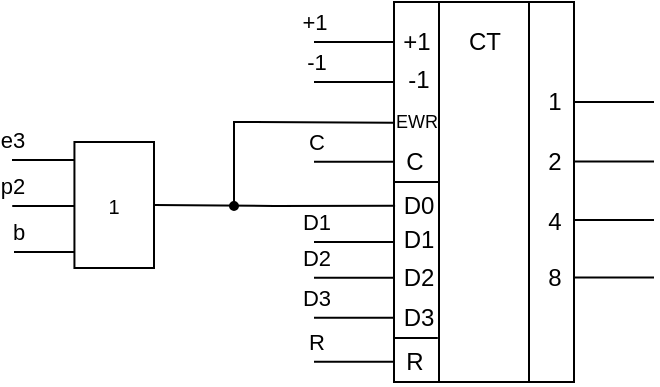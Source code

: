 <mxfile version="17.4.5" type="device"><diagram id="VjA84T1sra6MNkAAuJL0" name="Page-1"><mxGraphModel dx="441" dy="246" grid="1" gridSize="10" guides="1" tooltips="1" connect="1" arrows="1" fold="1" page="1" pageScale="1" pageWidth="827" pageHeight="1169" math="0" shadow="0"><root><mxCell id="0"/><mxCell id="1" parent="0"/><mxCell id="tJCKrUslwAXdh_r0z3m--1" value="" style="rounded=0;whiteSpace=wrap;html=1;fillColor=none;" parent="1" vertex="1"><mxGeometry x="400" y="80" width="90" height="190" as="geometry"/></mxCell><mxCell id="tJCKrUslwAXdh_r0z3m--2" value="" style="endArrow=none;html=1;rounded=0;exitX=0.25;exitY=1;exitDx=0;exitDy=0;entryX=0.25;entryY=0;entryDx=0;entryDy=0;" parent="1" source="tJCKrUslwAXdh_r0z3m--1" target="tJCKrUslwAXdh_r0z3m--1" edge="1"><mxGeometry width="50" height="50" relative="1" as="geometry"><mxPoint x="420" y="200" as="sourcePoint"/><mxPoint x="530" y="140" as="targetPoint"/></mxGeometry></mxCell><mxCell id="tJCKrUslwAXdh_r0z3m--3" value="" style="endArrow=none;html=1;rounded=0;exitX=0.75;exitY=1;exitDx=0;exitDy=0;entryX=0.75;entryY=0;entryDx=0;entryDy=0;" parent="1" source="tJCKrUslwAXdh_r0z3m--1" target="tJCKrUslwAXdh_r0z3m--1" edge="1"><mxGeometry width="50" height="50" relative="1" as="geometry"><mxPoint x="470" y="200" as="sourcePoint"/><mxPoint x="570" y="180" as="targetPoint"/></mxGeometry></mxCell><mxCell id="tJCKrUslwAXdh_r0z3m--4" value="CT" style="text;html=1;align=center;verticalAlign=middle;resizable=0;points=[];autosize=1;strokeColor=none;fillColor=none;" parent="1" vertex="1"><mxGeometry x="430" y="90" width="30" height="20" as="geometry"/></mxCell><mxCell id="tJCKrUslwAXdh_r0z3m--5" value="+1" style="text;html=1;align=center;verticalAlign=middle;resizable=0;points=[];autosize=1;strokeColor=none;fillColor=none;" parent="1" vertex="1"><mxGeometry x="396" y="90" width="30" height="20" as="geometry"/></mxCell><mxCell id="tJCKrUslwAXdh_r0z3m--6" value="+1" style="endArrow=none;html=1;rounded=0;entryX=-0.001;entryY=0.105;entryDx=0;entryDy=0;entryPerimeter=0;" parent="1" target="tJCKrUslwAXdh_r0z3m--1" edge="1"><mxGeometry x="-1" y="10" width="50" height="50" relative="1" as="geometry"><mxPoint x="360" y="100" as="sourcePoint"/><mxPoint x="380" y="100" as="targetPoint"/><mxPoint as="offset"/></mxGeometry></mxCell><mxCell id="tJCKrUslwAXdh_r0z3m--7" value="-1" style="text;html=1;align=center;verticalAlign=middle;resizable=0;points=[];autosize=1;strokeColor=none;fillColor=none;" parent="1" vertex="1"><mxGeometry x="397" y="109" width="30" height="20" as="geometry"/></mxCell><mxCell id="tJCKrUslwAXdh_r0z3m--8" value="-1" style="endArrow=none;html=1;rounded=0;entryX=0;entryY=0.125;entryDx=0;entryDy=0;entryPerimeter=0;" parent="1" edge="1"><mxGeometry x="-0.95" y="10" width="50" height="50" relative="1" as="geometry"><mxPoint x="360" y="120" as="sourcePoint"/><mxPoint x="400" y="120" as="targetPoint"/><mxPoint as="offset"/></mxGeometry></mxCell><mxCell id="tJCKrUslwAXdh_r0z3m--9" value="EWR" style="text;html=1;align=center;verticalAlign=middle;resizable=0;points=[];autosize=1;strokeColor=none;fillColor=none;fontSize=9;" parent="1" vertex="1"><mxGeometry x="391" y="130" width="40" height="20" as="geometry"/></mxCell><mxCell id="tJCKrUslwAXdh_r0z3m--10" value="C" style="text;html=1;align=center;verticalAlign=middle;resizable=0;points=[];autosize=1;strokeColor=none;fillColor=none;" parent="1" vertex="1"><mxGeometry x="400" y="150" width="20" height="20" as="geometry"/></mxCell><mxCell id="tJCKrUslwAXdh_r0z3m--12" value="C" style="endArrow=none;html=1;rounded=0;entryX=0;entryY=0.125;entryDx=0;entryDy=0;entryPerimeter=0;" parent="1" edge="1"><mxGeometry x="-0.95" y="10" width="50" height="50" relative="1" as="geometry"><mxPoint x="360" y="159.86" as="sourcePoint"/><mxPoint x="400" y="159.86" as="targetPoint"/><mxPoint as="offset"/></mxGeometry></mxCell><mxCell id="tJCKrUslwAXdh_r0z3m--13" value="" style="endArrow=none;html=1;rounded=0;exitX=0.001;exitY=0.575;exitDx=0;exitDy=0;exitPerimeter=0;" parent="1" edge="1"><mxGeometry width="50" height="50" relative="1" as="geometry"><mxPoint x="400.09" y="170.0" as="sourcePoint"/><mxPoint x="422" y="170" as="targetPoint"/></mxGeometry></mxCell><mxCell id="tJCKrUslwAXdh_r0z3m--14" value="D0" style="text;html=1;align=center;verticalAlign=middle;resizable=0;points=[];autosize=1;strokeColor=none;fillColor=none;" parent="1" vertex="1"><mxGeometry x="397" y="171.5" width="30" height="20" as="geometry"/></mxCell><mxCell id="tJCKrUslwAXdh_r0z3m--16" value="D2" style="text;html=1;align=center;verticalAlign=middle;resizable=0;points=[];autosize=1;strokeColor=none;fillColor=none;" parent="1" vertex="1"><mxGeometry x="397" y="208" width="30" height="20" as="geometry"/></mxCell><mxCell id="tJCKrUslwAXdh_r0z3m--17" value="D3" style="text;html=1;align=center;verticalAlign=middle;resizable=0;points=[];autosize=1;strokeColor=none;fillColor=none;" parent="1" vertex="1"><mxGeometry x="397" y="228" width="30" height="20" as="geometry"/></mxCell><mxCell id="tJCKrUslwAXdh_r0z3m--18" value="D1" style="text;html=1;align=center;verticalAlign=middle;resizable=0;points=[];autosize=1;strokeColor=none;fillColor=none;" parent="1" vertex="1"><mxGeometry x="397" y="189" width="30" height="20" as="geometry"/></mxCell><mxCell id="tJCKrUslwAXdh_r0z3m--19" value="" style="endArrow=none;html=1;rounded=0;exitX=0.001;exitY=0.575;exitDx=0;exitDy=0;exitPerimeter=0;" parent="1" edge="1"><mxGeometry width="50" height="50" relative="1" as="geometry"><mxPoint x="400" y="248.0" as="sourcePoint"/><mxPoint x="421.91" y="248" as="targetPoint"/></mxGeometry></mxCell><mxCell id="tJCKrUslwAXdh_r0z3m--20" value="R" style="text;html=1;align=center;verticalAlign=middle;resizable=0;points=[];autosize=1;strokeColor=none;fillColor=none;" parent="1" vertex="1"><mxGeometry x="400" y="250" width="20" height="20" as="geometry"/></mxCell><mxCell id="tJCKrUslwAXdh_r0z3m--21" value="1" style="text;html=1;align=center;verticalAlign=middle;resizable=0;points=[];autosize=1;strokeColor=none;fillColor=none;" parent="1" vertex="1"><mxGeometry x="470" y="120" width="20" height="20" as="geometry"/></mxCell><mxCell id="tJCKrUslwAXdh_r0z3m--22" value="2" style="text;html=1;align=center;verticalAlign=middle;resizable=0;points=[];autosize=1;strokeColor=none;fillColor=none;" parent="1" vertex="1"><mxGeometry x="470" y="150" width="20" height="20" as="geometry"/></mxCell><mxCell id="tJCKrUslwAXdh_r0z3m--23" value="4" style="text;html=1;align=center;verticalAlign=middle;resizable=0;points=[];autosize=1;strokeColor=none;fillColor=none;" parent="1" vertex="1"><mxGeometry x="470" y="180" width="20" height="20" as="geometry"/></mxCell><mxCell id="tJCKrUslwAXdh_r0z3m--24" value="8" style="text;html=1;align=center;verticalAlign=middle;resizable=0;points=[];autosize=1;strokeColor=none;fillColor=none;" parent="1" vertex="1"><mxGeometry x="470" y="208" width="20" height="20" as="geometry"/></mxCell><mxCell id="tJCKrUslwAXdh_r0z3m--25" value="" style="endArrow=none;html=1;rounded=0;entryX=0;entryY=0.125;entryDx=0;entryDy=0;entryPerimeter=0;" parent="1" edge="1"><mxGeometry x="-0.95" y="10" width="50" height="50" relative="1" as="geometry"><mxPoint x="490" y="130" as="sourcePoint"/><mxPoint x="530" y="130" as="targetPoint"/><mxPoint as="offset"/></mxGeometry></mxCell><mxCell id="tJCKrUslwAXdh_r0z3m--26" value="" style="endArrow=none;html=1;rounded=0;entryX=0;entryY=0.125;entryDx=0;entryDy=0;entryPerimeter=0;" parent="1" edge="1"><mxGeometry x="-0.95" y="10" width="50" height="50" relative="1" as="geometry"><mxPoint x="490" y="159.81" as="sourcePoint"/><mxPoint x="530" y="159.81" as="targetPoint"/><mxPoint as="offset"/></mxGeometry></mxCell><mxCell id="tJCKrUslwAXdh_r0z3m--27" value="" style="endArrow=none;html=1;rounded=0;entryX=0;entryY=0.125;entryDx=0;entryDy=0;entryPerimeter=0;" parent="1" edge="1"><mxGeometry x="-0.95" y="10" width="50" height="50" relative="1" as="geometry"><mxPoint x="490" y="189" as="sourcePoint"/><mxPoint x="530" y="189" as="targetPoint"/><mxPoint as="offset"/></mxGeometry></mxCell><mxCell id="tJCKrUslwAXdh_r0z3m--28" value="" style="endArrow=none;html=1;rounded=0;entryX=0;entryY=0.125;entryDx=0;entryDy=0;entryPerimeter=0;" parent="1" edge="1"><mxGeometry x="-0.95" y="10" width="50" height="50" relative="1" as="geometry"><mxPoint x="490" y="217.81" as="sourcePoint"/><mxPoint x="530" y="217.81" as="targetPoint"/><mxPoint as="offset"/></mxGeometry></mxCell><mxCell id="tJCKrUslwAXdh_r0z3m--29" value="&lt;font style=&quot;font-size: 10px&quot;&gt;1&lt;/font&gt;" style="rounded=0;whiteSpace=wrap;html=1;fontSize=10;" parent="1" vertex="1"><mxGeometry x="240.22" y="150" width="39.78" height="63" as="geometry"/></mxCell><mxCell id="tJCKrUslwAXdh_r0z3m--30" value="" style="endArrow=none;html=1;rounded=0;exitX=1;exitY=0.5;exitDx=0;exitDy=0;entryX=0.006;entryY=0.536;entryDx=0;entryDy=0;entryPerimeter=0;" parent="1" source="tJCKrUslwAXdh_r0z3m--29" target="tJCKrUslwAXdh_r0z3m--1" edge="1"><mxGeometry width="50" height="50" relative="1" as="geometry"><mxPoint x="230" y="130" as="sourcePoint"/><mxPoint x="380" y="180" as="targetPoint"/><Array as="points"><mxPoint x="340" y="182"/></Array></mxGeometry></mxCell><mxCell id="tJCKrUslwAXdh_r0z3m--31" value="e3" style="endArrow=none;html=1;rounded=0;entryX=0.022;entryY=0.255;entryDx=0;entryDy=0;entryPerimeter=0;" parent="1" edge="1"><mxGeometry x="-1" y="10" width="50" height="50" relative="1" as="geometry"><mxPoint x="209" y="159" as="sourcePoint"/><mxPoint x="240.095" y="159.005" as="targetPoint"/><mxPoint as="offset"/></mxGeometry></mxCell><mxCell id="tJCKrUslwAXdh_r0z3m--32" value="p2" style="endArrow=none;html=1;rounded=0;entryX=0.022;entryY=0.255;entryDx=0;entryDy=0;entryPerimeter=0;" parent="1" edge="1"><mxGeometry x="-1" y="10" width="50" height="50" relative="1" as="geometry"><mxPoint x="209.12" y="181.96" as="sourcePoint"/><mxPoint x="240.215" y="181.965" as="targetPoint"/><mxPoint as="offset"/></mxGeometry></mxCell><mxCell id="tJCKrUslwAXdh_r0z3m--39" value="b" style="endArrow=none;html=1;rounded=0;" parent="1" edge="1"><mxGeometry x="0.86" y="-10" width="50" height="50" relative="1" as="geometry"><mxPoint x="240" y="205" as="sourcePoint"/><mxPoint x="210" y="205" as="targetPoint"/><mxPoint as="offset"/></mxGeometry></mxCell><mxCell id="tJCKrUslwAXdh_r0z3m--41" value="D1" style="endArrow=none;html=1;rounded=0;entryX=0;entryY=0.125;entryDx=0;entryDy=0;entryPerimeter=0;" parent="1" edge="1"><mxGeometry x="-0.95" y="10" width="50" height="50" relative="1" as="geometry"><mxPoint x="360" y="200" as="sourcePoint"/><mxPoint x="400" y="200" as="targetPoint"/><mxPoint as="offset"/></mxGeometry></mxCell><mxCell id="tJCKrUslwAXdh_r0z3m--42" value="D2" style="endArrow=none;html=1;rounded=0;entryX=0;entryY=0.125;entryDx=0;entryDy=0;entryPerimeter=0;" parent="1" edge="1"><mxGeometry x="-0.95" y="10" width="50" height="50" relative="1" as="geometry"><mxPoint x="360" y="217.93" as="sourcePoint"/><mxPoint x="400" y="217.93" as="targetPoint"/><mxPoint as="offset"/></mxGeometry></mxCell><mxCell id="tJCKrUslwAXdh_r0z3m--43" value="D3" style="endArrow=none;html=1;rounded=0;entryX=0;entryY=0.125;entryDx=0;entryDy=0;entryPerimeter=0;" parent="1" edge="1"><mxGeometry x="-0.95" y="10" width="50" height="50" relative="1" as="geometry"><mxPoint x="360" y="237.93" as="sourcePoint"/><mxPoint x="400" y="237.93" as="targetPoint"/><mxPoint as="offset"/></mxGeometry></mxCell><mxCell id="tJCKrUslwAXdh_r0z3m--44" value="R" style="endArrow=none;html=1;rounded=0;entryX=0;entryY=0.125;entryDx=0;entryDy=0;entryPerimeter=0;" parent="1" edge="1"><mxGeometry x="-0.95" y="10" width="50" height="50" relative="1" as="geometry"><mxPoint x="360" y="259.93" as="sourcePoint"/><mxPoint x="400" y="259.93" as="targetPoint"/><mxPoint as="offset"/></mxGeometry></mxCell><mxCell id="-3rdEYKKuVc7Yy35KASO-1" value="" style="endArrow=none;html=1;rounded=0;fontSize=9;entryX=-0.004;entryY=0.318;entryDx=0;entryDy=0;entryPerimeter=0;startSize=4;endSize=4;startArrow=oval;startFill=1;" parent="1" target="tJCKrUslwAXdh_r0z3m--1" edge="1"><mxGeometry width="50" height="50" relative="1" as="geometry"><mxPoint x="320" y="182" as="sourcePoint"/><mxPoint x="370" y="140" as="targetPoint"/><Array as="points"><mxPoint x="320" y="140"/></Array></mxGeometry></mxCell></root></mxGraphModel></diagram></mxfile>